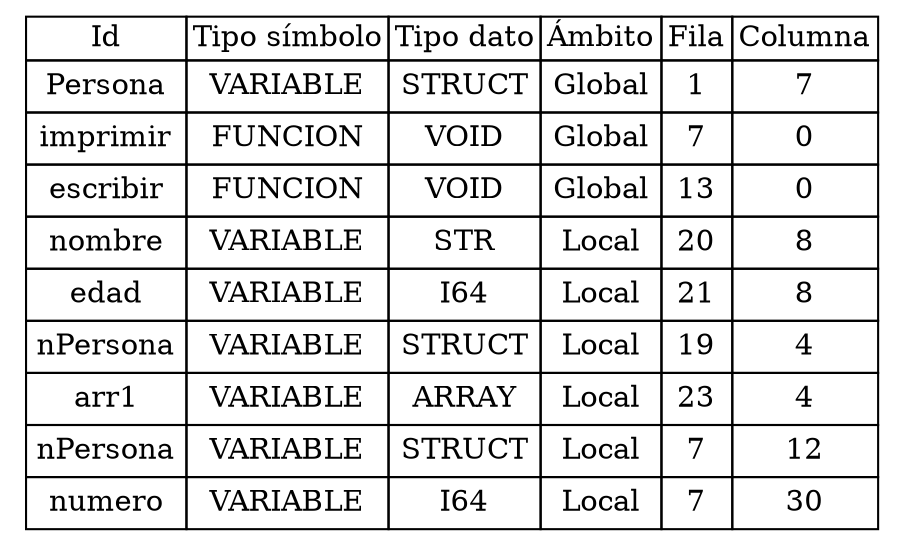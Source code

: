 
	digraph {
		tablaSimbolos [
		  shape=plaintext
		  label=<
			<table border='0' cellborder='1' color='black' cellspacing='0'>
			  <tr>
				  <td>Id</td>
				  <td>Tipo símbolo</td>
				  <td>Tipo dato</td>
				  <td>Ámbito</td>
				  <td>Fila</td>
				  <td>Columna</td>
			  </tr>
	
<tr>
<td cellpadding='4'>
Persona
</td>
<td cellpadding='4'>VARIABLE
</td>
<td cellpadding='4'>STRUCT
</td>
<td cellpadding='4'>Global
</td>
<td cellpadding='4'>
1
</td>
<td cellpadding='4'>
7
</td>
</tr>

<tr>
<td cellpadding='4'>
imprimir
</td>
<td cellpadding='4'>FUNCION
</td>
<td cellpadding='4'>VOID
</td>
<td cellpadding='4'>Global
</td>
<td cellpadding='4'>
7
</td>
<td cellpadding='4'>
0
</td>
</tr>

<tr>
<td cellpadding='4'>
escribir
</td>
<td cellpadding='4'>FUNCION
</td>
<td cellpadding='4'>VOID
</td>
<td cellpadding='4'>Global
</td>
<td cellpadding='4'>
13
</td>
<td cellpadding='4'>
0
</td>
</tr>

<tr>
<td cellpadding='4'>
nombre
</td>
<td cellpadding='4'>VARIABLE
</td>
<td cellpadding='4'>STR
</td>
<td cellpadding='4'>Local
</td>
<td cellpadding='4'>
20
</td>
<td cellpadding='4'>
8
</td>
</tr>

<tr>
<td cellpadding='4'>
edad
</td>
<td cellpadding='4'>VARIABLE
</td>
<td cellpadding='4'>I64
</td>
<td cellpadding='4'>Local
</td>
<td cellpadding='4'>
21
</td>
<td cellpadding='4'>
8
</td>
</tr>

<tr>
<td cellpadding='4'>
nPersona
</td>
<td cellpadding='4'>VARIABLE
</td>
<td cellpadding='4'>STRUCT
</td>
<td cellpadding='4'>Local
</td>
<td cellpadding='4'>
19
</td>
<td cellpadding='4'>
4
</td>
</tr>

<tr>
<td cellpadding='4'>
arr1
</td>
<td cellpadding='4'>VARIABLE
</td>
<td cellpadding='4'>ARRAY
</td>
<td cellpadding='4'>Local
</td>
<td cellpadding='4'>
23
</td>
<td cellpadding='4'>
4
</td>
</tr>

<tr>
<td cellpadding='4'>
nPersona
</td>
<td cellpadding='4'>VARIABLE
</td>
<td cellpadding='4'>STRUCT
</td>
<td cellpadding='4'>Local
</td>
<td cellpadding='4'>
7
</td>
<td cellpadding='4'>
12
</td>
</tr>

<tr>
<td cellpadding='4'>
numero
</td>
<td cellpadding='4'>VARIABLE
</td>
<td cellpadding='4'>I64
</td>
<td cellpadding='4'>Local
</td>
<td cellpadding='4'>
7
</td>
<td cellpadding='4'>
30
</td>
</tr>

		</table>
		>];
	}
	